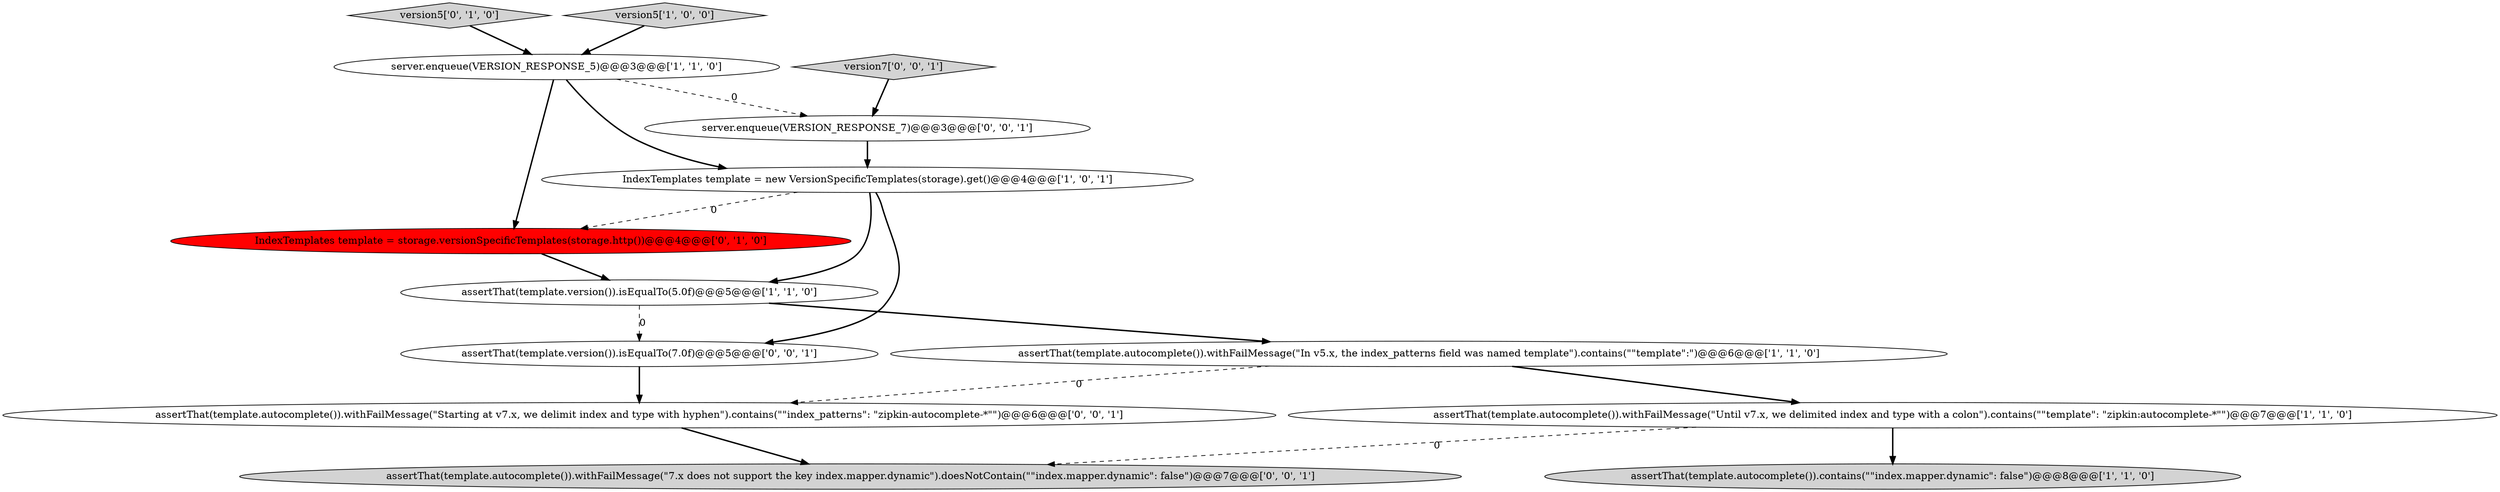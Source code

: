 digraph {
12 [style = filled, label = "server.enqueue(VERSION_RESPONSE_7)@@@3@@@['0', '0', '1']", fillcolor = white, shape = ellipse image = "AAA0AAABBB3BBB"];
1 [style = filled, label = "assertThat(template.version()).isEqualTo(5.0f)@@@5@@@['1', '1', '0']", fillcolor = white, shape = ellipse image = "AAA0AAABBB1BBB"];
9 [style = filled, label = "assertThat(template.autocomplete()).withFailMessage(\"Starting at v7.x, we delimit index and type with hyphen\").contains(\"\"index_patterns\": \"zipkin-autocomplete-*\"\")@@@6@@@['0', '0', '1']", fillcolor = white, shape = ellipse image = "AAA0AAABBB3BBB"];
4 [style = filled, label = "IndexTemplates template = new VersionSpecificTemplates(storage).get()@@@4@@@['1', '0', '1']", fillcolor = white, shape = ellipse image = "AAA0AAABBB1BBB"];
2 [style = filled, label = "server.enqueue(VERSION_RESPONSE_5)@@@3@@@['1', '1', '0']", fillcolor = white, shape = ellipse image = "AAA0AAABBB1BBB"];
11 [style = filled, label = "assertThat(template.autocomplete()).withFailMessage(\"7.x does not support the key index.mapper.dynamic\").doesNotContain(\"\"index.mapper.dynamic\": false\")@@@7@@@['0', '0', '1']", fillcolor = lightgray, shape = ellipse image = "AAA0AAABBB3BBB"];
7 [style = filled, label = "version5['0', '1', '0']", fillcolor = lightgray, shape = diamond image = "AAA0AAABBB2BBB"];
6 [style = filled, label = "assertThat(template.autocomplete()).contains(\"\"index.mapper.dynamic\": false\")@@@8@@@['1', '1', '0']", fillcolor = lightgray, shape = ellipse image = "AAA0AAABBB1BBB"];
0 [style = filled, label = "version5['1', '0', '0']", fillcolor = lightgray, shape = diamond image = "AAA0AAABBB1BBB"];
13 [style = filled, label = "version7['0', '0', '1']", fillcolor = lightgray, shape = diamond image = "AAA0AAABBB3BBB"];
8 [style = filled, label = "IndexTemplates template = storage.versionSpecificTemplates(storage.http())@@@4@@@['0', '1', '0']", fillcolor = red, shape = ellipse image = "AAA1AAABBB2BBB"];
5 [style = filled, label = "assertThat(template.autocomplete()).withFailMessage(\"In v5.x, the index_patterns field was named template\").contains(\"\"template\":\")@@@6@@@['1', '1', '0']", fillcolor = white, shape = ellipse image = "AAA0AAABBB1BBB"];
3 [style = filled, label = "assertThat(template.autocomplete()).withFailMessage(\"Until v7.x, we delimited index and type with a colon\").contains(\"\"template\": \"zipkin:autocomplete-*\"\")@@@7@@@['1', '1', '0']", fillcolor = white, shape = ellipse image = "AAA0AAABBB1BBB"];
10 [style = filled, label = "assertThat(template.version()).isEqualTo(7.0f)@@@5@@@['0', '0', '1']", fillcolor = white, shape = ellipse image = "AAA0AAABBB3BBB"];
1->5 [style = bold, label=""];
5->3 [style = bold, label=""];
8->1 [style = bold, label=""];
4->10 [style = bold, label=""];
2->12 [style = dashed, label="0"];
3->6 [style = bold, label=""];
5->9 [style = dashed, label="0"];
4->1 [style = bold, label=""];
10->9 [style = bold, label=""];
13->12 [style = bold, label=""];
4->8 [style = dashed, label="0"];
1->10 [style = dashed, label="0"];
9->11 [style = bold, label=""];
12->4 [style = bold, label=""];
2->4 [style = bold, label=""];
7->2 [style = bold, label=""];
3->11 [style = dashed, label="0"];
2->8 [style = bold, label=""];
0->2 [style = bold, label=""];
}

